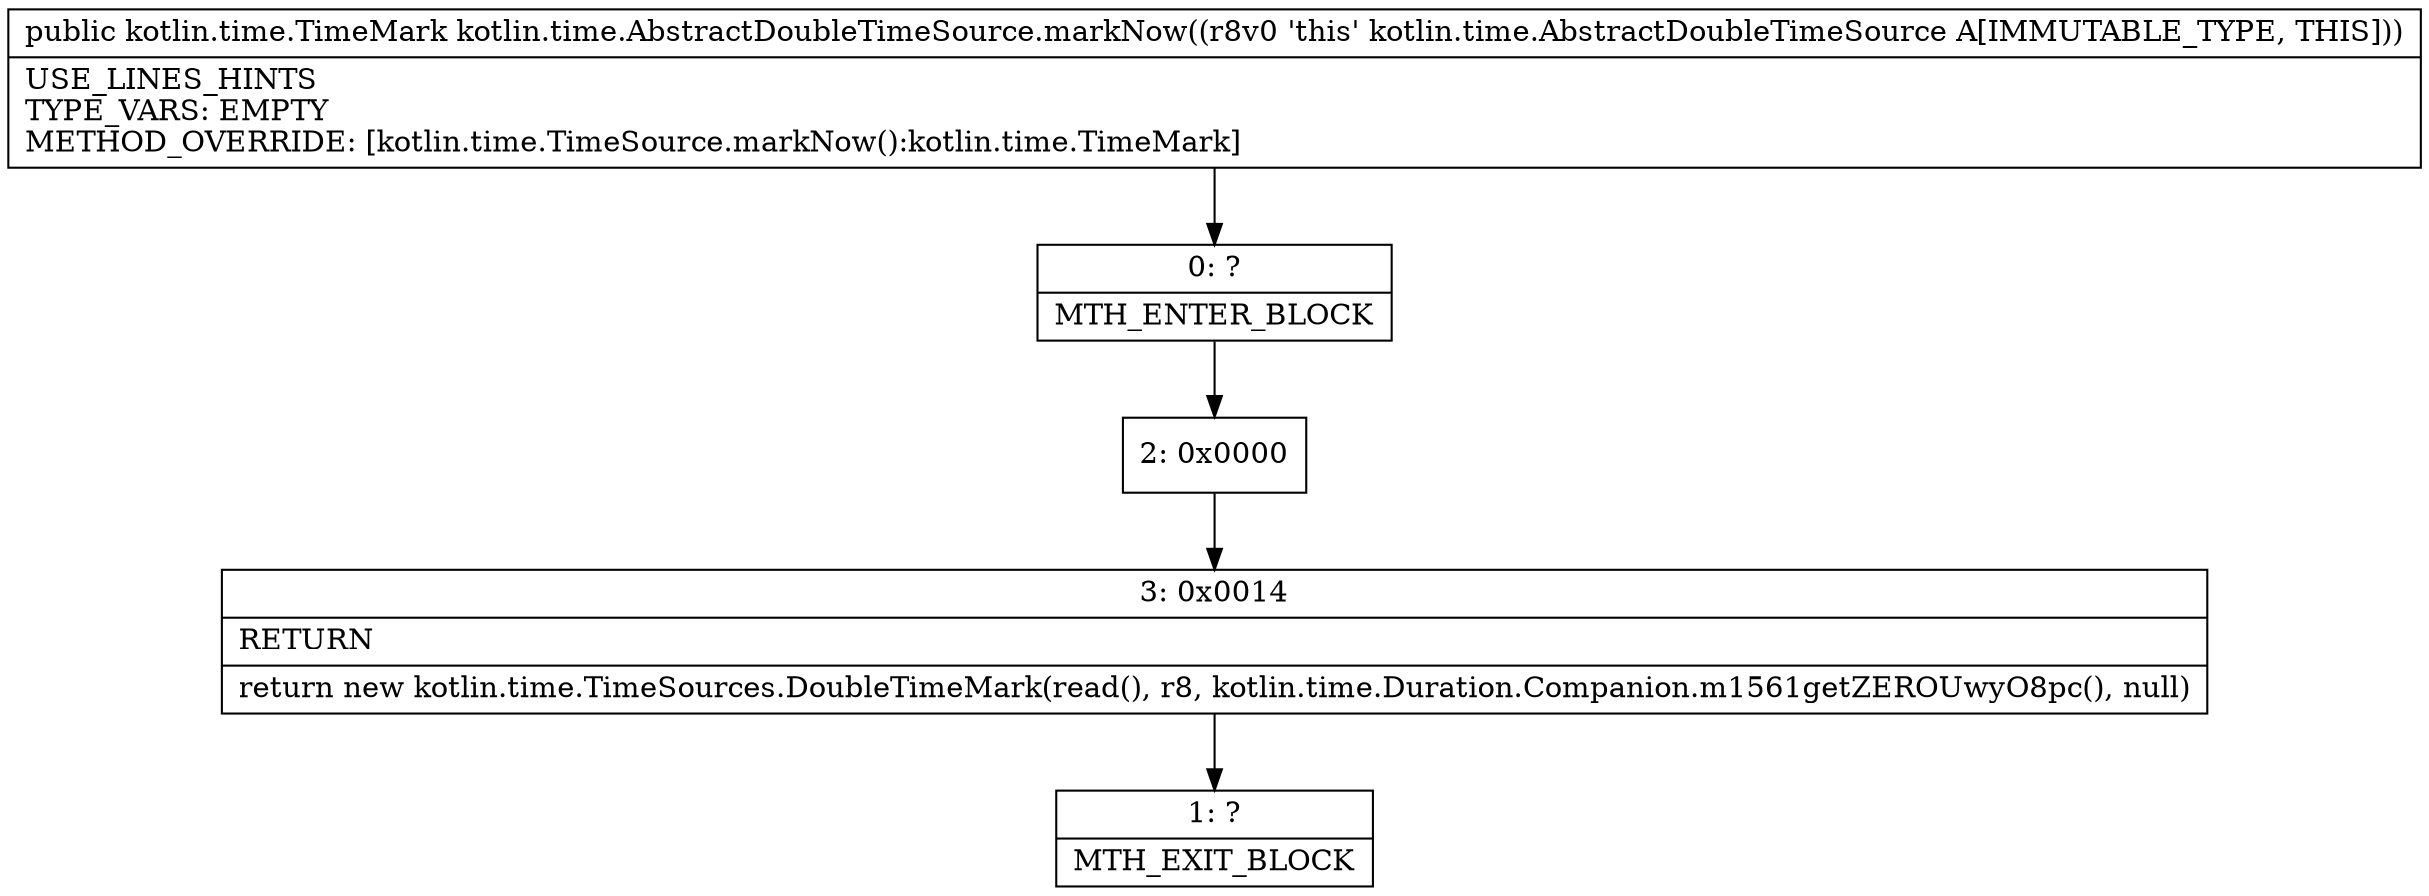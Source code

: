 digraph "CFG forkotlin.time.AbstractDoubleTimeSource.markNow()Lkotlin\/time\/TimeMark;" {
Node_0 [shape=record,label="{0\:\ ?|MTH_ENTER_BLOCK\l}"];
Node_2 [shape=record,label="{2\:\ 0x0000}"];
Node_3 [shape=record,label="{3\:\ 0x0014|RETURN\l|return new kotlin.time.TimeSources.DoubleTimeMark(read(), r8, kotlin.time.Duration.Companion.m1561getZEROUwyO8pc(), null)\l}"];
Node_1 [shape=record,label="{1\:\ ?|MTH_EXIT_BLOCK\l}"];
MethodNode[shape=record,label="{public kotlin.time.TimeMark kotlin.time.AbstractDoubleTimeSource.markNow((r8v0 'this' kotlin.time.AbstractDoubleTimeSource A[IMMUTABLE_TYPE, THIS]))  | USE_LINES_HINTS\lTYPE_VARS: EMPTY\lMETHOD_OVERRIDE: [kotlin.time.TimeSource.markNow():kotlin.time.TimeMark]\l}"];
MethodNode -> Node_0;Node_0 -> Node_2;
Node_2 -> Node_3;
Node_3 -> Node_1;
}

